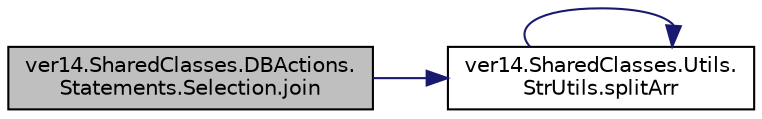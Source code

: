 digraph "ver14.SharedClasses.DBActions.Statements.Selection.join"
{
 // LATEX_PDF_SIZE
  edge [fontname="Helvetica",fontsize="10",labelfontname="Helvetica",labelfontsize="10"];
  node [fontname="Helvetica",fontsize="10",shape=record];
  rankdir="LR";
  Node1 [label="ver14.SharedClasses.DBActions.\lStatements.Selection.join",height=0.2,width=0.4,color="black", fillcolor="grey75", style="filled", fontcolor="black",tooltip=" "];
  Node1 -> Node2 [color="midnightblue",fontsize="10",style="solid"];
  Node2 [label="ver14.SharedClasses.Utils.\lStrUtils.splitArr",height=0.2,width=0.4,color="black", fillcolor="white", style="filled",URL="$classver14_1_1_shared_classes_1_1_utils_1_1_str_utils.html#af6a11b4d696720dc2c81a91e27981f8b",tooltip=" "];
  Node2 -> Node2 [color="midnightblue",fontsize="10",style="solid"];
}
